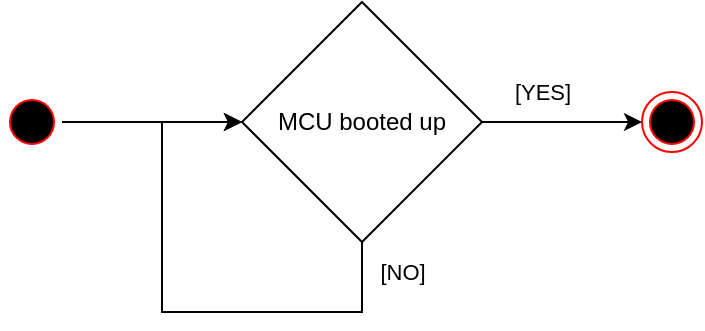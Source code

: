 <mxfile version="15.7.3" type="device"><diagram id="EOeP1hUNhKInCQohHd2q" name="Pagina-1"><mxGraphModel dx="630" dy="500" grid="1" gridSize="10" guides="1" tooltips="1" connect="1" arrows="1" fold="1" page="1" pageScale="1" pageWidth="2336" pageHeight="1654" math="0" shadow="0"><root><mxCell id="0"/><mxCell id="1" parent="0"/><mxCell id="8G5d6gkgkzG_ZnR4y-Ff-10" value="" style="edgeStyle=orthogonalEdgeStyle;rounded=0;orthogonalLoop=1;jettySize=auto;html=1;" edge="1" parent="1" source="8G5d6gkgkzG_ZnR4y-Ff-2" target="8G5d6gkgkzG_ZnR4y-Ff-8"><mxGeometry relative="1" as="geometry"/></mxCell><mxCell id="8G5d6gkgkzG_ZnR4y-Ff-2" value="" style="ellipse;html=1;shape=startState;fillColor=#000000;strokeColor=#ff0000;" vertex="1" parent="1"><mxGeometry x="100" y="110" width="30" height="30" as="geometry"/></mxCell><mxCell id="8G5d6gkgkzG_ZnR4y-Ff-3" value="" style="ellipse;html=1;shape=endState;fillColor=#000000;strokeColor=#ff0000;" vertex="1" parent="1"><mxGeometry x="420" y="110" width="30" height="30" as="geometry"/></mxCell><mxCell id="8G5d6gkgkzG_ZnR4y-Ff-8" value="MCU booted up" style="rhombus;whiteSpace=wrap;html=1;" vertex="1" parent="1"><mxGeometry x="220" y="65" width="120" height="120" as="geometry"/></mxCell><mxCell id="8G5d6gkgkzG_ZnR4y-Ff-12" value="" style="endArrow=classic;html=1;rounded=0;exitX=1;exitY=0.5;exitDx=0;exitDy=0;entryX=0;entryY=0.5;entryDx=0;entryDy=0;" edge="1" parent="1" source="8G5d6gkgkzG_ZnR4y-Ff-8" target="8G5d6gkgkzG_ZnR4y-Ff-3"><mxGeometry relative="1" as="geometry"><mxPoint x="410" y="250" as="sourcePoint"/><mxPoint x="510" y="250" as="targetPoint"/></mxGeometry></mxCell><mxCell id="8G5d6gkgkzG_ZnR4y-Ff-13" value="[YES]" style="edgeLabel;resizable=0;html=1;align=center;verticalAlign=middle;" connectable="0" vertex="1" parent="8G5d6gkgkzG_ZnR4y-Ff-12"><mxGeometry relative="1" as="geometry"><mxPoint x="-10" y="-15" as="offset"/></mxGeometry></mxCell><mxCell id="8G5d6gkgkzG_ZnR4y-Ff-14" value="" style="endArrow=classic;html=1;rounded=0;exitX=0.5;exitY=1;exitDx=0;exitDy=0;entryX=0;entryY=0.5;entryDx=0;entryDy=0;" edge="1" parent="1" source="8G5d6gkgkzG_ZnR4y-Ff-8" target="8G5d6gkgkzG_ZnR4y-Ff-8"><mxGeometry relative="1" as="geometry"><mxPoint x="220" y="250" as="sourcePoint"/><mxPoint x="300" y="250" as="targetPoint"/><Array as="points"><mxPoint x="280" y="220"/><mxPoint x="180" y="220"/><mxPoint x="180" y="125"/></Array></mxGeometry></mxCell><mxCell id="8G5d6gkgkzG_ZnR4y-Ff-15" value="[NO]" style="edgeLabel;resizable=0;html=1;align=center;verticalAlign=middle;" connectable="0" vertex="1" parent="8G5d6gkgkzG_ZnR4y-Ff-14"><mxGeometry relative="1" as="geometry"><mxPoint x="120" y="-20" as="offset"/></mxGeometry></mxCell></root></mxGraphModel></diagram></mxfile>
